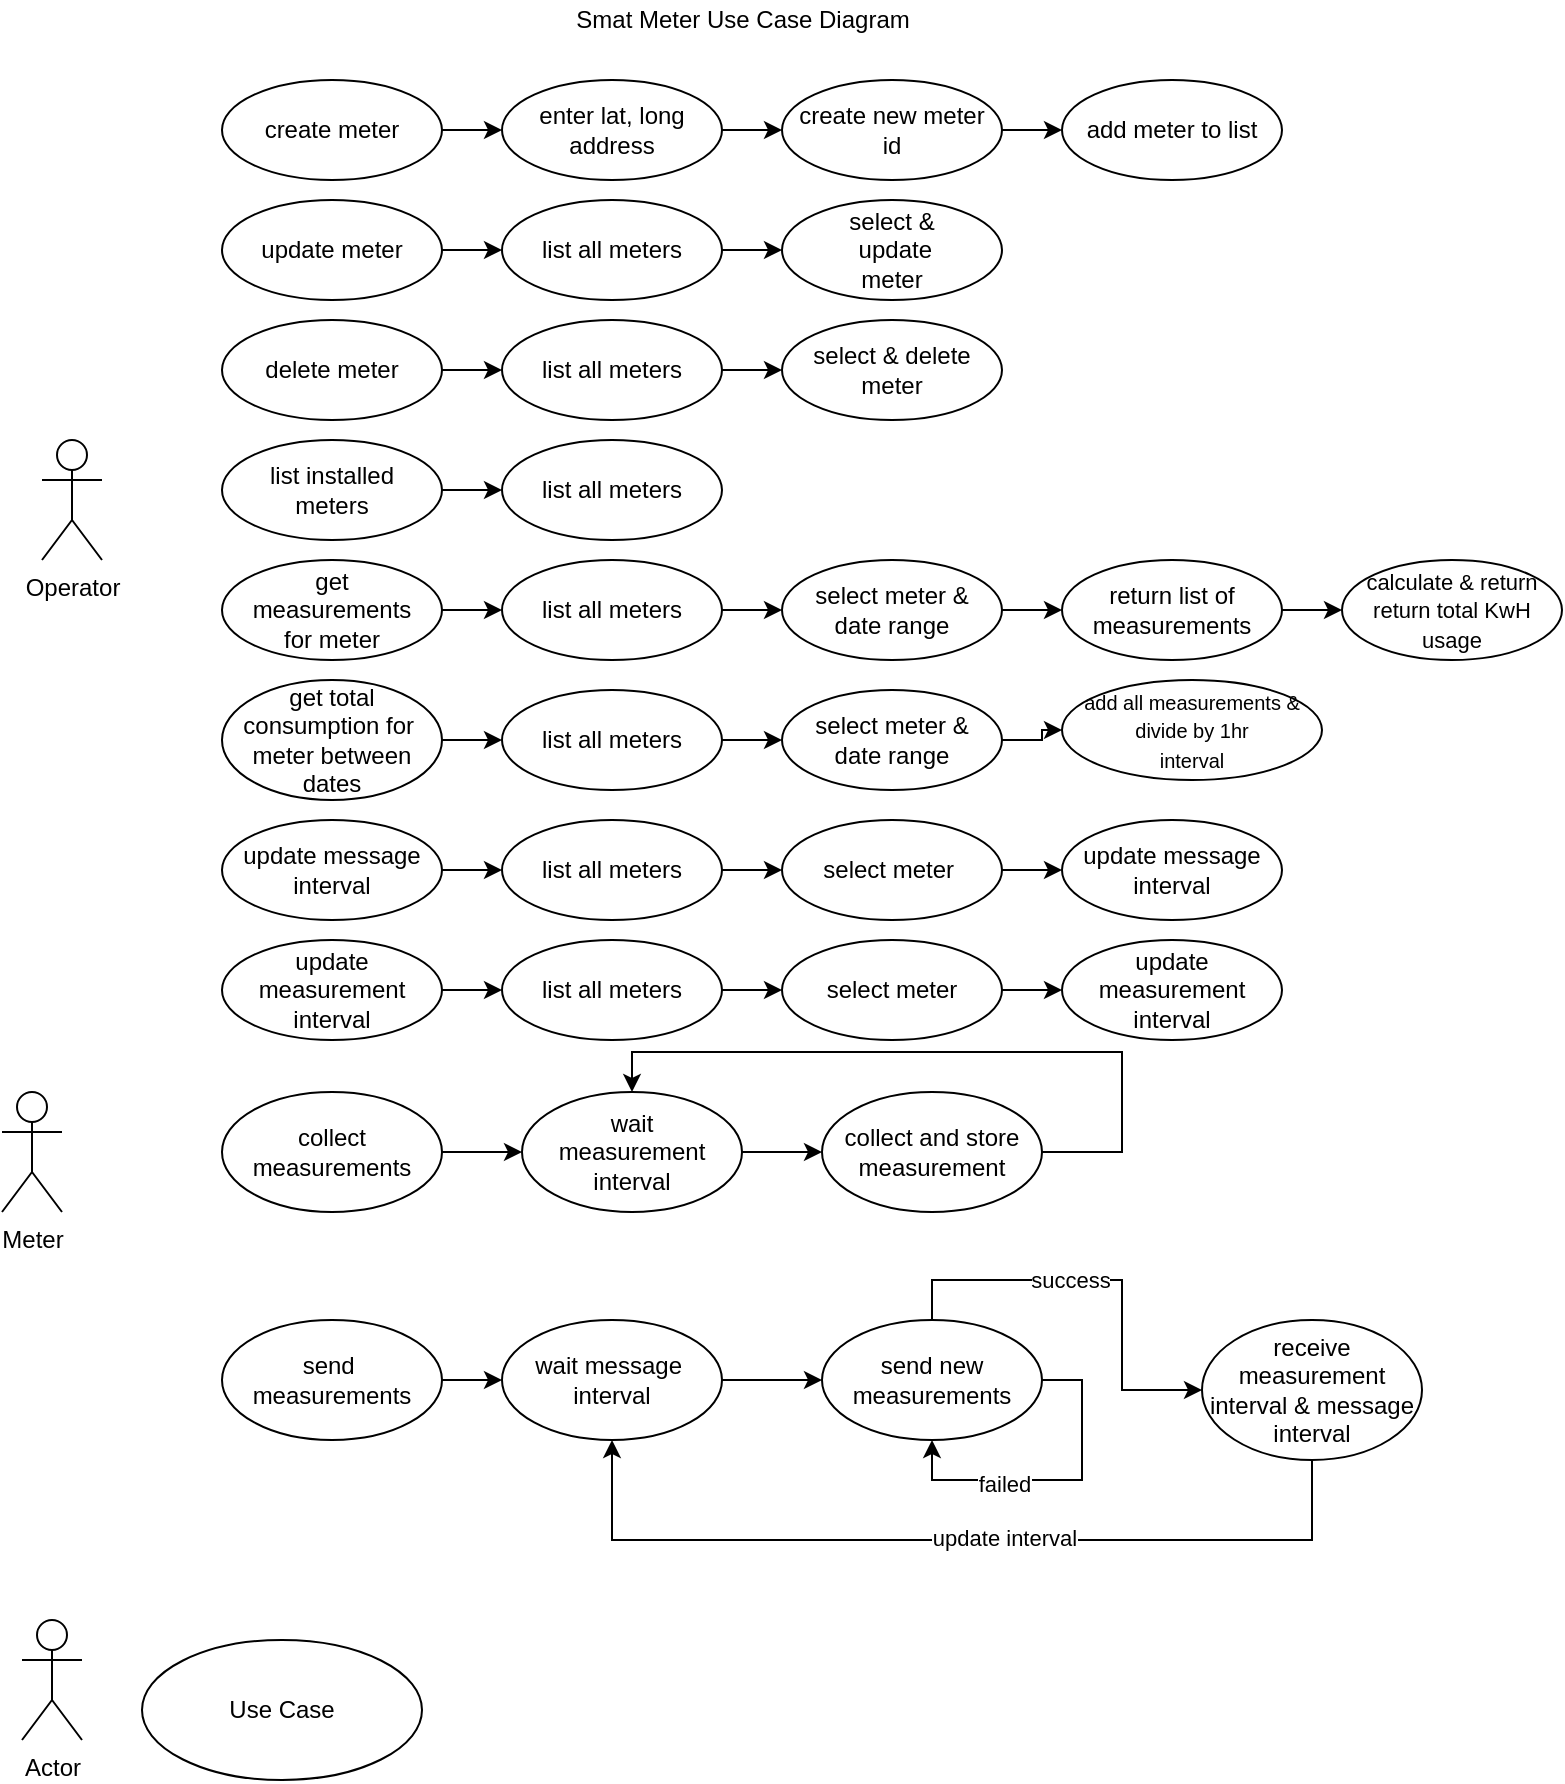 <mxfile version="13.10.2" type="device"><diagram id="RURjGsVvIPZLxJ3EL0Re" name="Page-1"><mxGraphModel dx="525" dy="1705" grid="1" gridSize="10" guides="1" tooltips="1" connect="1" arrows="1" fold="1" page="1" pageScale="1" pageWidth="827" pageHeight="1169" math="0" shadow="0"><root><mxCell id="0"/><mxCell id="1" parent="0"/><mxCell id="82-LRVvVO8BLmexWc8sj-31" style="edgeStyle=orthogonalEdgeStyle;rounded=0;orthogonalLoop=1;jettySize=auto;html=1;entryX=0;entryY=0.5;entryDx=0;entryDy=0;" edge="1" parent="1" source="82-LRVvVO8BLmexWc8sj-2" target="82-LRVvVO8BLmexWc8sj-30"><mxGeometry relative="1" as="geometry"/></mxCell><mxCell id="82-LRVvVO8BLmexWc8sj-2" value="create meter" style="ellipse;whiteSpace=wrap;html=1;" vertex="1" parent="1"><mxGeometry x="110" y="-1120" width="110" height="50" as="geometry"/></mxCell><mxCell id="82-LRVvVO8BLmexWc8sj-3" value="Operator" style="shape=umlActor;verticalLabelPosition=bottom;verticalAlign=top;html=1;" vertex="1" parent="1"><mxGeometry x="20" y="-940" width="30" height="60" as="geometry"/></mxCell><mxCell id="82-LRVvVO8BLmexWc8sj-33" value="" style="edgeStyle=orthogonalEdgeStyle;rounded=0;orthogonalLoop=1;jettySize=auto;html=1;" edge="1" parent="1" source="82-LRVvVO8BLmexWc8sj-5" target="82-LRVvVO8BLmexWc8sj-32"><mxGeometry relative="1" as="geometry"/></mxCell><mxCell id="82-LRVvVO8BLmexWc8sj-5" value="update meter" style="ellipse;whiteSpace=wrap;html=1;" vertex="1" parent="1"><mxGeometry x="110" y="-1060" width="110" height="50" as="geometry"/></mxCell><mxCell id="82-LRVvVO8BLmexWc8sj-21" style="edgeStyle=orthogonalEdgeStyle;rounded=0;orthogonalLoop=1;jettySize=auto;html=1;entryX=0;entryY=0.5;entryDx=0;entryDy=0;" edge="1" parent="1" source="82-LRVvVO8BLmexWc8sj-6" target="82-LRVvVO8BLmexWc8sj-12"><mxGeometry relative="1" as="geometry"/></mxCell><mxCell id="82-LRVvVO8BLmexWc8sj-6" value="delete meter" style="ellipse;whiteSpace=wrap;html=1;" vertex="1" parent="1"><mxGeometry x="110" y="-1000" width="110" height="50" as="geometry"/></mxCell><mxCell id="82-LRVvVO8BLmexWc8sj-28" style="edgeStyle=orthogonalEdgeStyle;rounded=0;orthogonalLoop=1;jettySize=auto;html=1;entryX=0;entryY=0.5;entryDx=0;entryDy=0;" edge="1" parent="1" source="82-LRVvVO8BLmexWc8sj-7" target="82-LRVvVO8BLmexWc8sj-14"><mxGeometry relative="1" as="geometry"/></mxCell><mxCell id="82-LRVvVO8BLmexWc8sj-7" value="list installed &lt;br&gt;meters" style="ellipse;whiteSpace=wrap;html=1;" vertex="1" parent="1"><mxGeometry x="110" y="-940" width="110" height="50" as="geometry"/></mxCell><mxCell id="82-LRVvVO8BLmexWc8sj-25" value="" style="edgeStyle=orthogonalEdgeStyle;rounded=0;orthogonalLoop=1;jettySize=auto;html=1;" edge="1" parent="1" source="82-LRVvVO8BLmexWc8sj-8" target="82-LRVvVO8BLmexWc8sj-15"><mxGeometry relative="1" as="geometry"/></mxCell><mxCell id="82-LRVvVO8BLmexWc8sj-8" value="get &lt;br&gt;measurements&lt;br&gt;for meter" style="ellipse;whiteSpace=wrap;html=1;" vertex="1" parent="1"><mxGeometry x="110" y="-880" width="110" height="50" as="geometry"/></mxCell><mxCell id="82-LRVvVO8BLmexWc8sj-24" value="" style="edgeStyle=orthogonalEdgeStyle;rounded=0;orthogonalLoop=1;jettySize=auto;html=1;" edge="1" parent="1" source="82-LRVvVO8BLmexWc8sj-9" target="82-LRVvVO8BLmexWc8sj-16"><mxGeometry relative="1" as="geometry"/></mxCell><mxCell id="82-LRVvVO8BLmexWc8sj-9" value="get total&lt;br&gt;consumption for&amp;nbsp;&lt;br&gt;meter between&lt;br&gt;dates" style="ellipse;whiteSpace=wrap;html=1;" vertex="1" parent="1"><mxGeometry x="110" y="-820" width="110" height="60" as="geometry"/></mxCell><mxCell id="82-LRVvVO8BLmexWc8sj-29" style="edgeStyle=orthogonalEdgeStyle;rounded=0;orthogonalLoop=1;jettySize=auto;html=1;entryX=0;entryY=0.5;entryDx=0;entryDy=0;" edge="1" parent="1" source="82-LRVvVO8BLmexWc8sj-10" target="82-LRVvVO8BLmexWc8sj-17"><mxGeometry relative="1" as="geometry"/></mxCell><mxCell id="82-LRVvVO8BLmexWc8sj-10" value="update message&lt;br&gt;interval" style="ellipse;whiteSpace=wrap;html=1;" vertex="1" parent="1"><mxGeometry x="110" y="-750" width="110" height="50" as="geometry"/></mxCell><mxCell id="82-LRVvVO8BLmexWc8sj-22" value="" style="edgeStyle=orthogonalEdgeStyle;rounded=0;orthogonalLoop=1;jettySize=auto;html=1;" edge="1" parent="1" source="82-LRVvVO8BLmexWc8sj-11" target="82-LRVvVO8BLmexWc8sj-18"><mxGeometry relative="1" as="geometry"/></mxCell><mxCell id="82-LRVvVO8BLmexWc8sj-11" value="update&lt;br&gt;measurement&lt;br&gt;interval" style="ellipse;whiteSpace=wrap;html=1;" vertex="1" parent="1"><mxGeometry x="110" y="-690" width="110" height="50" as="geometry"/></mxCell><mxCell id="82-LRVvVO8BLmexWc8sj-36" value="" style="edgeStyle=orthogonalEdgeStyle;rounded=0;orthogonalLoop=1;jettySize=auto;html=1;" edge="1" parent="1" source="82-LRVvVO8BLmexWc8sj-12" target="82-LRVvVO8BLmexWc8sj-35"><mxGeometry relative="1" as="geometry"/></mxCell><mxCell id="82-LRVvVO8BLmexWc8sj-12" value="list all meters" style="ellipse;whiteSpace=wrap;html=1;" vertex="1" parent="1"><mxGeometry x="250" y="-1000" width="110" height="50" as="geometry"/></mxCell><mxCell id="82-LRVvVO8BLmexWc8sj-14" value="list all meters" style="ellipse;whiteSpace=wrap;html=1;" vertex="1" parent="1"><mxGeometry x="250" y="-940" width="110" height="50" as="geometry"/></mxCell><mxCell id="82-LRVvVO8BLmexWc8sj-42" value="" style="edgeStyle=orthogonalEdgeStyle;rounded=0;orthogonalLoop=1;jettySize=auto;html=1;" edge="1" parent="1" source="82-LRVvVO8BLmexWc8sj-15" target="82-LRVvVO8BLmexWc8sj-41"><mxGeometry relative="1" as="geometry"/></mxCell><mxCell id="82-LRVvVO8BLmexWc8sj-15" value="list all meters" style="ellipse;whiteSpace=wrap;html=1;" vertex="1" parent="1"><mxGeometry x="250" y="-880" width="110" height="50" as="geometry"/></mxCell><mxCell id="82-LRVvVO8BLmexWc8sj-44" value="" style="edgeStyle=orthogonalEdgeStyle;rounded=0;orthogonalLoop=1;jettySize=auto;html=1;" edge="1" parent="1" source="82-LRVvVO8BLmexWc8sj-16" target="82-LRVvVO8BLmexWc8sj-43"><mxGeometry relative="1" as="geometry"/></mxCell><mxCell id="82-LRVvVO8BLmexWc8sj-16" value="list all meters" style="ellipse;whiteSpace=wrap;html=1;" vertex="1" parent="1"><mxGeometry x="250" y="-815" width="110" height="50" as="geometry"/></mxCell><mxCell id="82-LRVvVO8BLmexWc8sj-47" value="" style="edgeStyle=orthogonalEdgeStyle;rounded=0;orthogonalLoop=1;jettySize=auto;html=1;" edge="1" parent="1" source="82-LRVvVO8BLmexWc8sj-17" target="82-LRVvVO8BLmexWc8sj-46"><mxGeometry relative="1" as="geometry"/></mxCell><mxCell id="82-LRVvVO8BLmexWc8sj-17" value="list all meters" style="ellipse;whiteSpace=wrap;html=1;" vertex="1" parent="1"><mxGeometry x="250" y="-750" width="110" height="50" as="geometry"/></mxCell><mxCell id="82-LRVvVO8BLmexWc8sj-49" value="" style="edgeStyle=orthogonalEdgeStyle;rounded=0;orthogonalLoop=1;jettySize=auto;html=1;" edge="1" parent="1" source="82-LRVvVO8BLmexWc8sj-18" target="82-LRVvVO8BLmexWc8sj-48"><mxGeometry relative="1" as="geometry"/></mxCell><mxCell id="82-LRVvVO8BLmexWc8sj-18" value="list all meters" style="ellipse;whiteSpace=wrap;html=1;" vertex="1" parent="1"><mxGeometry x="250" y="-690" width="110" height="50" as="geometry"/></mxCell><mxCell id="82-LRVvVO8BLmexWc8sj-19" value="select &amp;amp;&lt;span style=&quot;color: rgba(0 , 0 , 0 , 0) ; font-family: monospace ; font-size: 0px&quot;&gt;%3CmxGraphModel%3E%3Croot%3E%3CmxCell%20id%3D%220%22%2F%3E%3CmxCell%20id%3D%221%22%20parent%3D%220%22%2F%3E%3CmxCell%20id%3D%222%22%20value%3D%22select%20and%20update%26lt%3Bbr%26gt%3Bmeter%22%20style%3D%22ellipse%3BwhiteSpace%3Dwrap%3Bhtml%3D1%3B%22%20vertex%3D%221%22%20parent%3D%221%22%3E%3CmxGeometry%20x%3D%22390%22%20y%3D%22-1090%22%20width%3D%22110%22%20height%3D%2250%22%20as%3D%22geometry%22%2F%3E%3C%2FmxCell%3E%3C%2Froot%3E%3C%2FmxGraphModel%3E&lt;/span&gt;&lt;span style=&quot;color: rgba(0 , 0 , 0 , 0) ; font-family: monospace ; font-size: 0px&quot;&gt;%3CmxGraphModel%3E%3Croot%3E%3CmxCell%20id%3D%220%22%2F%3E%3CmxCell%20id%3D%221%22%20parent%3D%220%22%2F%3E%3CmxCell%20id%3D%222%22%20value%3D%22select%20and%20update%26lt%3Bbr%26gt%3Bmeter%22%20style%3D%22ellipse%3BwhiteSpace%3Dwrap%3Bhtml%3D1%3B%22%20vertex%3D%221%22%20parent%3D%221%22%3E%3CmxGeometry%20x%3D%22390%22%20y%3D%22-1090%22%20width%3D%22110%22%20height%3D%2250%22%20as%3D%22geometry%22%2F%3E%3C%2FmxCell%3E%3C%2Froot%3E%3C%2FmxGraphModel%3E&lt;/span&gt;&lt;br&gt;&amp;nbsp;update&lt;br&gt;meter" style="ellipse;whiteSpace=wrap;html=1;" vertex="1" parent="1"><mxGeometry x="390" y="-1060" width="110" height="50" as="geometry"/></mxCell><mxCell id="82-LRVvVO8BLmexWc8sj-38" value="" style="edgeStyle=orthogonalEdgeStyle;rounded=0;orthogonalLoop=1;jettySize=auto;html=1;" edge="1" parent="1" source="82-LRVvVO8BLmexWc8sj-30" target="82-LRVvVO8BLmexWc8sj-37"><mxGeometry relative="1" as="geometry"/></mxCell><mxCell id="82-LRVvVO8BLmexWc8sj-30" value="enter lat, long&lt;br&gt;address" style="ellipse;whiteSpace=wrap;html=1;" vertex="1" parent="1"><mxGeometry x="250" y="-1120" width="110" height="50" as="geometry"/></mxCell><mxCell id="82-LRVvVO8BLmexWc8sj-34" value="" style="edgeStyle=orthogonalEdgeStyle;rounded=0;orthogonalLoop=1;jettySize=auto;html=1;" edge="1" parent="1" source="82-LRVvVO8BLmexWc8sj-32" target="82-LRVvVO8BLmexWc8sj-19"><mxGeometry relative="1" as="geometry"/></mxCell><mxCell id="82-LRVvVO8BLmexWc8sj-32" value="list all meters" style="ellipse;whiteSpace=wrap;html=1;" vertex="1" parent="1"><mxGeometry x="250" y="-1060" width="110" height="50" as="geometry"/></mxCell><mxCell id="82-LRVvVO8BLmexWc8sj-35" value="select &amp;amp; delete&lt;br&gt;meter" style="ellipse;whiteSpace=wrap;html=1;" vertex="1" parent="1"><mxGeometry x="390" y="-1000" width="110" height="50" as="geometry"/></mxCell><mxCell id="82-LRVvVO8BLmexWc8sj-40" value="" style="edgeStyle=orthogonalEdgeStyle;rounded=0;orthogonalLoop=1;jettySize=auto;html=1;" edge="1" parent="1" source="82-LRVvVO8BLmexWc8sj-37" target="82-LRVvVO8BLmexWc8sj-39"><mxGeometry relative="1" as="geometry"/></mxCell><mxCell id="82-LRVvVO8BLmexWc8sj-37" value="create new meter&lt;br&gt;id" style="ellipse;whiteSpace=wrap;html=1;" vertex="1" parent="1"><mxGeometry x="390" y="-1120" width="110" height="50" as="geometry"/></mxCell><mxCell id="82-LRVvVO8BLmexWc8sj-39" value="add meter to list" style="ellipse;whiteSpace=wrap;html=1;" vertex="1" parent="1"><mxGeometry x="530" y="-1120" width="110" height="50" as="geometry"/></mxCell><mxCell id="82-LRVvVO8BLmexWc8sj-57" value="" style="edgeStyle=orthogonalEdgeStyle;rounded=0;orthogonalLoop=1;jettySize=auto;html=1;" edge="1" parent="1" source="82-LRVvVO8BLmexWc8sj-41" target="82-LRVvVO8BLmexWc8sj-56"><mxGeometry relative="1" as="geometry"/></mxCell><mxCell id="82-LRVvVO8BLmexWc8sj-41" value="select meter &amp;amp; &lt;br&gt;date&amp;nbsp;range" style="ellipse;whiteSpace=wrap;html=1;" vertex="1" parent="1"><mxGeometry x="390" y="-880" width="110" height="50" as="geometry"/></mxCell><mxCell id="82-LRVvVO8BLmexWc8sj-55" value="" style="edgeStyle=orthogonalEdgeStyle;rounded=0;orthogonalLoop=1;jettySize=auto;html=1;" edge="1" parent="1" source="82-LRVvVO8BLmexWc8sj-43" target="82-LRVvVO8BLmexWc8sj-54"><mxGeometry relative="1" as="geometry"/></mxCell><mxCell id="82-LRVvVO8BLmexWc8sj-43" value="select meter &amp;amp;&lt;br&gt;date range" style="ellipse;whiteSpace=wrap;html=1;" vertex="1" parent="1"><mxGeometry x="390" y="-815" width="110" height="50" as="geometry"/></mxCell><mxCell id="82-LRVvVO8BLmexWc8sj-51" value="" style="edgeStyle=orthogonalEdgeStyle;rounded=0;orthogonalLoop=1;jettySize=auto;html=1;" edge="1" parent="1" source="82-LRVvVO8BLmexWc8sj-46" target="82-LRVvVO8BLmexWc8sj-50"><mxGeometry relative="1" as="geometry"/></mxCell><mxCell id="82-LRVvVO8BLmexWc8sj-46" value="select meter&amp;nbsp;" style="ellipse;whiteSpace=wrap;html=1;" vertex="1" parent="1"><mxGeometry x="390" y="-750" width="110" height="50" as="geometry"/></mxCell><mxCell id="82-LRVvVO8BLmexWc8sj-53" value="" style="edgeStyle=orthogonalEdgeStyle;rounded=0;orthogonalLoop=1;jettySize=auto;html=1;" edge="1" parent="1" source="82-LRVvVO8BLmexWc8sj-48" target="82-LRVvVO8BLmexWc8sj-52"><mxGeometry relative="1" as="geometry"/></mxCell><mxCell id="82-LRVvVO8BLmexWc8sj-48" value="select meter" style="ellipse;whiteSpace=wrap;html=1;" vertex="1" parent="1"><mxGeometry x="390" y="-690" width="110" height="50" as="geometry"/></mxCell><mxCell id="82-LRVvVO8BLmexWc8sj-50" value="update message&lt;br&gt;interval" style="ellipse;whiteSpace=wrap;html=1;" vertex="1" parent="1"><mxGeometry x="530" y="-750" width="110" height="50" as="geometry"/></mxCell><mxCell id="82-LRVvVO8BLmexWc8sj-52" value="update&lt;br&gt;measurement&lt;br&gt;interval" style="ellipse;whiteSpace=wrap;html=1;" vertex="1" parent="1"><mxGeometry x="530" y="-690" width="110" height="50" as="geometry"/></mxCell><mxCell id="82-LRVvVO8BLmexWc8sj-54" value="&lt;font style=&quot;font-size: 10px&quot;&gt;add all measurements &amp;amp; divide by 1hr&lt;br&gt;interval&lt;/font&gt;" style="ellipse;whiteSpace=wrap;html=1;" vertex="1" parent="1"><mxGeometry x="530" y="-820" width="130" height="50" as="geometry"/></mxCell><mxCell id="82-LRVvVO8BLmexWc8sj-59" value="" style="edgeStyle=orthogonalEdgeStyle;rounded=0;orthogonalLoop=1;jettySize=auto;html=1;" edge="1" parent="1" source="82-LRVvVO8BLmexWc8sj-56" target="82-LRVvVO8BLmexWc8sj-58"><mxGeometry relative="1" as="geometry"/></mxCell><mxCell id="82-LRVvVO8BLmexWc8sj-56" value="return list of&lt;br&gt;measurements" style="ellipse;whiteSpace=wrap;html=1;" vertex="1" parent="1"><mxGeometry x="530" y="-880" width="110" height="50" as="geometry"/></mxCell><mxCell id="82-LRVvVO8BLmexWc8sj-58" value="&lt;font style=&quot;font-size: 11px&quot;&gt;calculate &amp;amp; return&lt;br&gt;return total KwH&lt;br&gt;usage&lt;/font&gt;" style="ellipse;whiteSpace=wrap;html=1;" vertex="1" parent="1"><mxGeometry x="670" y="-880" width="110" height="50" as="geometry"/></mxCell><mxCell id="82-LRVvVO8BLmexWc8sj-60" value="Meter" style="shape=umlActor;verticalLabelPosition=bottom;verticalAlign=top;html=1;" vertex="1" parent="1"><mxGeometry y="-614" width="30" height="60" as="geometry"/></mxCell><mxCell id="82-LRVvVO8BLmexWc8sj-65" value="" style="edgeStyle=orthogonalEdgeStyle;rounded=0;orthogonalLoop=1;jettySize=auto;html=1;" edge="1" parent="1" source="82-LRVvVO8BLmexWc8sj-61" target="82-LRVvVO8BLmexWc8sj-64"><mxGeometry relative="1" as="geometry"/></mxCell><mxCell id="82-LRVvVO8BLmexWc8sj-61" value="collect measurements" style="ellipse;whiteSpace=wrap;html=1;" vertex="1" parent="1"><mxGeometry x="110" y="-614" width="110" height="60" as="geometry"/></mxCell><mxCell id="82-LRVvVO8BLmexWc8sj-67" value="" style="edgeStyle=orthogonalEdgeStyle;rounded=0;orthogonalLoop=1;jettySize=auto;html=1;" edge="1" parent="1" source="82-LRVvVO8BLmexWc8sj-64" target="82-LRVvVO8BLmexWc8sj-66"><mxGeometry relative="1" as="geometry"/></mxCell><mxCell id="82-LRVvVO8BLmexWc8sj-64" value="wait&lt;br&gt;measurement&lt;br&gt;interval" style="ellipse;whiteSpace=wrap;html=1;" vertex="1" parent="1"><mxGeometry x="260" y="-614" width="110" height="60" as="geometry"/></mxCell><mxCell id="82-LRVvVO8BLmexWc8sj-69" style="edgeStyle=orthogonalEdgeStyle;rounded=0;orthogonalLoop=1;jettySize=auto;html=1;entryX=0.5;entryY=0;entryDx=0;entryDy=0;exitX=1;exitY=0.5;exitDx=0;exitDy=0;" edge="1" parent="1" source="82-LRVvVO8BLmexWc8sj-66" target="82-LRVvVO8BLmexWc8sj-64"><mxGeometry relative="1" as="geometry"><Array as="points"><mxPoint x="560" y="-584"/><mxPoint x="560" y="-634"/><mxPoint x="315" y="-634"/></Array></mxGeometry></mxCell><mxCell id="82-LRVvVO8BLmexWc8sj-66" value="collect and store&lt;br&gt;measurement" style="ellipse;whiteSpace=wrap;html=1;" vertex="1" parent="1"><mxGeometry x="410" y="-614" width="110" height="60" as="geometry"/></mxCell><mxCell id="82-LRVvVO8BLmexWc8sj-72" value="" style="edgeStyle=orthogonalEdgeStyle;rounded=0;orthogonalLoop=1;jettySize=auto;html=1;" edge="1" parent="1" source="82-LRVvVO8BLmexWc8sj-70" target="82-LRVvVO8BLmexWc8sj-71"><mxGeometry relative="1" as="geometry"/></mxCell><mxCell id="82-LRVvVO8BLmexWc8sj-70" value="send&amp;nbsp;&lt;br&gt;measurements" style="ellipse;whiteSpace=wrap;html=1;" vertex="1" parent="1"><mxGeometry x="110" y="-500" width="110" height="60" as="geometry"/></mxCell><mxCell id="82-LRVvVO8BLmexWc8sj-74" value="" style="edgeStyle=orthogonalEdgeStyle;rounded=0;orthogonalLoop=1;jettySize=auto;html=1;" edge="1" parent="1" source="82-LRVvVO8BLmexWc8sj-71" target="82-LRVvVO8BLmexWc8sj-73"><mxGeometry relative="1" as="geometry"/></mxCell><mxCell id="82-LRVvVO8BLmexWc8sj-71" value="wait message&amp;nbsp;&lt;br&gt;interval" style="ellipse;whiteSpace=wrap;html=1;" vertex="1" parent="1"><mxGeometry x="250" y="-500" width="110" height="60" as="geometry"/></mxCell><mxCell id="82-LRVvVO8BLmexWc8sj-75" style="edgeStyle=orthogonalEdgeStyle;rounded=0;orthogonalLoop=1;jettySize=auto;html=1;entryX=0.5;entryY=1;entryDx=0;entryDy=0;exitX=1;exitY=0.5;exitDx=0;exitDy=0;" edge="1" parent="1" source="82-LRVvVO8BLmexWc8sj-73" target="82-LRVvVO8BLmexWc8sj-73"><mxGeometry relative="1" as="geometry"><mxPoint x="560" y="-420" as="targetPoint"/></mxGeometry></mxCell><mxCell id="82-LRVvVO8BLmexWc8sj-82" value="failed" style="edgeLabel;html=1;align=center;verticalAlign=middle;resizable=0;points=[];" vertex="1" connectable="0" parent="82-LRVvVO8BLmexWc8sj-75"><mxGeometry x="0.321" y="2" relative="1" as="geometry"><mxPoint as="offset"/></mxGeometry></mxCell><mxCell id="82-LRVvVO8BLmexWc8sj-80" style="edgeStyle=orthogonalEdgeStyle;rounded=0;orthogonalLoop=1;jettySize=auto;html=1;exitX=0.5;exitY=0;exitDx=0;exitDy=0;" edge="1" parent="1" source="82-LRVvVO8BLmexWc8sj-73" target="82-LRVvVO8BLmexWc8sj-78"><mxGeometry relative="1" as="geometry"/></mxCell><mxCell id="82-LRVvVO8BLmexWc8sj-81" value="success" style="edgeLabel;html=1;align=center;verticalAlign=middle;resizable=0;points=[];" vertex="1" connectable="0" parent="82-LRVvVO8BLmexWc8sj-80"><mxGeometry x="-0.159" relative="1" as="geometry"><mxPoint as="offset"/></mxGeometry></mxCell><mxCell id="82-LRVvVO8BLmexWc8sj-73" value="send new&lt;br&gt;measurements" style="ellipse;whiteSpace=wrap;html=1;" vertex="1" parent="1"><mxGeometry x="410" y="-500" width="110" height="60" as="geometry"/></mxCell><mxCell id="82-LRVvVO8BLmexWc8sj-87" style="edgeStyle=orthogonalEdgeStyle;rounded=0;orthogonalLoop=1;jettySize=auto;html=1;entryX=0.5;entryY=1;entryDx=0;entryDy=0;" edge="1" parent="1" source="82-LRVvVO8BLmexWc8sj-78" target="82-LRVvVO8BLmexWc8sj-71"><mxGeometry relative="1" as="geometry"><Array as="points"><mxPoint x="655" y="-390"/><mxPoint x="305" y="-390"/></Array></mxGeometry></mxCell><mxCell id="82-LRVvVO8BLmexWc8sj-88" value="update interval" style="edgeLabel;html=1;align=center;verticalAlign=middle;resizable=0;points=[];" vertex="1" connectable="0" parent="82-LRVvVO8BLmexWc8sj-87"><mxGeometry x="-0.118" y="-1" relative="1" as="geometry"><mxPoint as="offset"/></mxGeometry></mxCell><mxCell id="82-LRVvVO8BLmexWc8sj-78" value="receive measurement interval &amp;amp; message&lt;br&gt;interval" style="ellipse;whiteSpace=wrap;html=1;" vertex="1" parent="1"><mxGeometry x="600" y="-500" width="110" height="70" as="geometry"/></mxCell><mxCell id="82-LRVvVO8BLmexWc8sj-85" value="Actor" style="shape=umlActor;verticalLabelPosition=bottom;verticalAlign=top;html=1;" vertex="1" parent="1"><mxGeometry x="10" y="-350" width="30" height="60" as="geometry"/></mxCell><mxCell id="82-LRVvVO8BLmexWc8sj-86" value="Use Case" style="ellipse;whiteSpace=wrap;html=1;" vertex="1" parent="1"><mxGeometry x="70" y="-340" width="140" height="70" as="geometry"/></mxCell><mxCell id="82-LRVvVO8BLmexWc8sj-89" value="Smat Meter Use Case Diagram" style="text;html=1;align=center;verticalAlign=middle;resizable=0;points=[];autosize=1;" vertex="1" parent="1"><mxGeometry x="280" y="-1160" width="180" height="20" as="geometry"/></mxCell></root></mxGraphModel></diagram></mxfile>